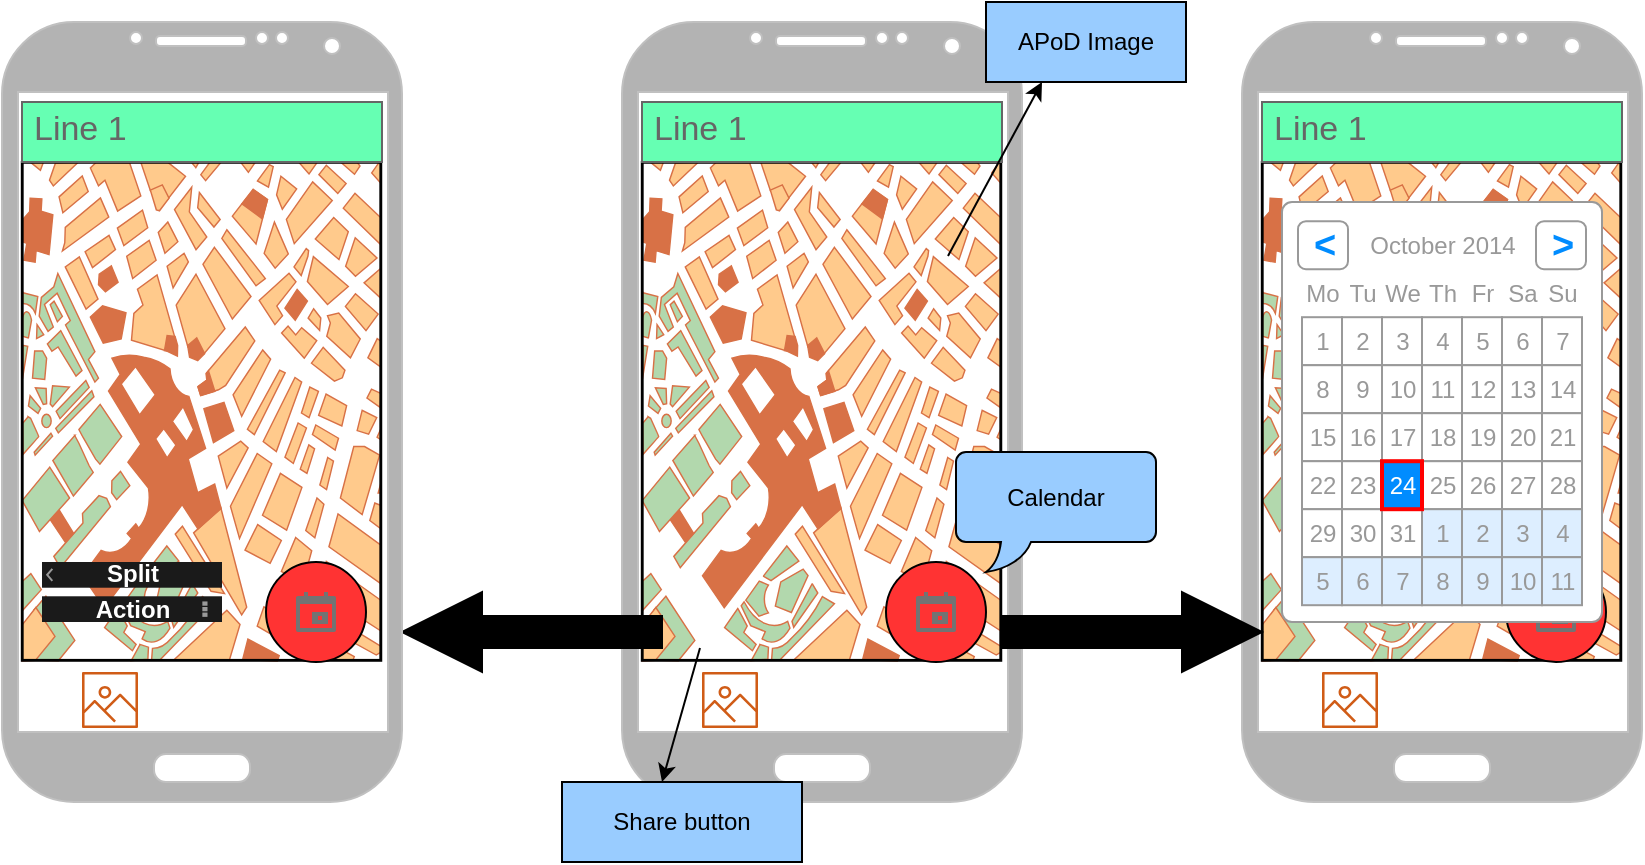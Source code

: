 <mxfile version="12.6.2" type="github">
  <diagram id="GMiIaLmrmH-sFvdItDLf" name="Page-1">
    <mxGraphModel dx="1718" dy="482" grid="1" gridSize="10" guides="1" tooltips="1" connect="1" arrows="1" fold="1" page="1" pageScale="1" pageWidth="850" pageHeight="1100" math="0" shadow="0">
      <root>
        <mxCell id="0"/>
        <mxCell id="1" parent="0"/>
        <mxCell id="Eroy5vExTZT6iTykI3cA-1" value="" style="verticalLabelPosition=bottom;verticalAlign=top;html=1;shadow=0;dashed=0;strokeWidth=1;shape=mxgraph.android.phone2;strokeColor=#c0c0c0;fillColor=#B3B3B3;" parent="1" vertex="1">
          <mxGeometry x="70" y="220" width="200" height="390" as="geometry"/>
        </mxCell>
        <mxCell id="Eroy5vExTZT6iTykI3cA-3" value="" style="verticalLabelPosition=bottom;shadow=0;dashed=0;align=center;html=1;verticalAlign=top;strokeWidth=1;shape=mxgraph.mockup.misc.map;fillColor=#B3B3B3;" parent="1" vertex="1">
          <mxGeometry x="80" y="290" width="180" height="250" as="geometry"/>
        </mxCell>
        <mxCell id="Eroy5vExTZT6iTykI3cA-4" value="Line 1" style="strokeWidth=1;shadow=0;dashed=0;align=center;html=1;shape=mxgraph.mockup.text.textBox;fontColor=#666666;align=left;fontSize=17;spacingLeft=4;spacingTop=-3;strokeColor=#666666;mainText=;fillColor=#66FFB3;" parent="1" vertex="1">
          <mxGeometry x="80" y="260" width="180" height="30" as="geometry"/>
        </mxCell>
        <mxCell id="Eroy5vExTZT6iTykI3cA-6" value="" style="shape=mxgraph.bpmn.shape;html=1;verticalLabelPosition=bottom;labelBackgroundColor=#ffffff;verticalAlign=top;align=center;perimeter=ellipsePerimeter;outlineConnect=0;outline=standard;symbol=general;fillColor=#FF3333;" parent="1" vertex="1">
          <mxGeometry x="202" y="490" width="50" height="50" as="geometry"/>
        </mxCell>
        <mxCell id="Eroy5vExTZT6iTykI3cA-7" value="" style="outlineConnect=0;fontColor=#232F3E;gradientColor=none;fillColor=#D05C17;strokeColor=none;dashed=0;verticalLabelPosition=bottom;verticalAlign=top;align=center;html=1;fontSize=12;fontStyle=0;aspect=fixed;pointerEvents=1;shape=mxgraph.aws4.container_registry_image;" parent="1" vertex="1">
          <mxGeometry x="110" y="545" width="28" height="28" as="geometry"/>
        </mxCell>
        <mxCell id="Eroy5vExTZT6iTykI3cA-8" value="" style="shape=image;html=1;verticalAlign=top;verticalLabelPosition=bottom;labelBackgroundColor=#ffffff;imageAspect=0;aspect=fixed;image=https://cdn3.iconfinder.com/data/icons/google-material-design-icons/48/ic_dashboard_48px-128.png;fillColor=#FF3333;" parent="1" vertex="1">
          <mxGeometry x="190" y="540" width="38" height="38" as="geometry"/>
        </mxCell>
        <mxCell id="Eroy5vExTZT6iTykI3cA-9" value="" style="dashed=0;aspect=fixed;verticalLabelPosition=bottom;verticalAlign=top;align=center;shape=mxgraph.gmdl.calendar;strokeColor=none;fillColor=#737373;shadow=0;" parent="1" vertex="1">
          <mxGeometry x="217" y="505" width="20" height="20" as="geometry"/>
        </mxCell>
        <mxCell id="Eroy5vExTZT6iTykI3cA-11" value="" style="shape=image;html=1;verticalAlign=top;verticalLabelPosition=bottom;labelBackgroundColor=#ffffff;imageAspect=0;aspect=fixed;image=https://cdn0.iconfinder.com/data/icons/typicons-2/24/th-menu-128.png;fillColor=#FF3333;" parent="1" vertex="1">
          <mxGeometry x="228" y="261" width="28" height="28" as="geometry"/>
        </mxCell>
        <mxCell id="Eroy5vExTZT6iTykI3cA-14" value="" style="verticalLabelPosition=bottom;verticalAlign=top;html=1;shadow=0;dashed=0;strokeWidth=1;shape=mxgraph.android.phone2;strokeColor=#c0c0c0;fillColor=#B3B3B3;" parent="1" vertex="1">
          <mxGeometry x="380" y="220" width="200" height="390" as="geometry"/>
        </mxCell>
        <mxCell id="Eroy5vExTZT6iTykI3cA-15" value="" style="verticalLabelPosition=bottom;shadow=0;dashed=0;align=center;html=1;verticalAlign=top;strokeWidth=1;shape=mxgraph.mockup.misc.map;fillColor=#B3B3B3;" parent="1" vertex="1">
          <mxGeometry x="390" y="290" width="180" height="250" as="geometry"/>
        </mxCell>
        <mxCell id="Eroy5vExTZT6iTykI3cA-16" value="Line 1" style="strokeWidth=1;shadow=0;dashed=0;align=center;html=1;shape=mxgraph.mockup.text.textBox;fontColor=#666666;align=left;fontSize=17;spacingLeft=4;spacingTop=-3;strokeColor=#666666;mainText=;fillColor=#66FFB3;" parent="1" vertex="1">
          <mxGeometry x="390" y="260" width="180" height="30" as="geometry"/>
        </mxCell>
        <mxCell id="Eroy5vExTZT6iTykI3cA-17" value="" style="shape=mxgraph.bpmn.shape;html=1;verticalLabelPosition=bottom;labelBackgroundColor=#ffffff;verticalAlign=top;align=center;perimeter=ellipsePerimeter;outlineConnect=0;outline=standard;symbol=general;fillColor=#FF3333;" parent="1" vertex="1">
          <mxGeometry x="512" y="490" width="50" height="50" as="geometry"/>
        </mxCell>
        <mxCell id="Eroy5vExTZT6iTykI3cA-18" value="" style="outlineConnect=0;fontColor=#232F3E;gradientColor=none;fillColor=#D05C17;strokeColor=none;dashed=0;verticalLabelPosition=bottom;verticalAlign=top;align=center;html=1;fontSize=12;fontStyle=0;aspect=fixed;pointerEvents=1;shape=mxgraph.aws4.container_registry_image;" parent="1" vertex="1">
          <mxGeometry x="420" y="545" width="28" height="28" as="geometry"/>
        </mxCell>
        <mxCell id="Eroy5vExTZT6iTykI3cA-19" value="" style="shape=image;html=1;verticalAlign=top;verticalLabelPosition=bottom;labelBackgroundColor=#ffffff;imageAspect=0;aspect=fixed;image=https://cdn3.iconfinder.com/data/icons/google-material-design-icons/48/ic_dashboard_48px-128.png;fillColor=#FF3333;" parent="1" vertex="1">
          <mxGeometry x="500" y="540" width="38" height="38" as="geometry"/>
        </mxCell>
        <mxCell id="Eroy5vExTZT6iTykI3cA-20" value="" style="dashed=0;aspect=fixed;verticalLabelPosition=bottom;verticalAlign=top;align=center;shape=mxgraph.gmdl.calendar;strokeColor=none;fillColor=#737373;shadow=0;" parent="1" vertex="1">
          <mxGeometry x="527" y="505" width="20" height="20" as="geometry"/>
        </mxCell>
        <mxCell id="Eroy5vExTZT6iTykI3cA-21" value="" style="shape=image;html=1;verticalAlign=top;verticalLabelPosition=bottom;labelBackgroundColor=#ffffff;imageAspect=0;aspect=fixed;image=https://cdn0.iconfinder.com/data/icons/typicons-2/24/th-menu-128.png;fillColor=#FF3333;" parent="1" vertex="1">
          <mxGeometry x="538" y="261" width="28" height="28" as="geometry"/>
        </mxCell>
        <mxCell id="Eroy5vExTZT6iTykI3cA-75" value="" style="html=1;shadow=0;dashed=0;align=center;verticalAlign=middle;shape=mxgraph.arrows2.arrow;dy=0.6;dx=40;notch=0;fillColor=#000000;direction=west;" parent="1" vertex="1">
          <mxGeometry x="-40" y="505" width="130" height="40" as="geometry"/>
        </mxCell>
        <mxCell id="Eroy5vExTZT6iTykI3cA-77" value="Calendar" style="whiteSpace=wrap;html=1;shape=mxgraph.basic.roundRectCallout;dx=30;dy=15;size=5;boundedLbl=1;fillColor=#99CCFF;" parent="1" vertex="1">
          <mxGeometry x="237" y="435" width="100" height="60" as="geometry"/>
        </mxCell>
        <mxCell id="Eroy5vExTZT6iTykI3cA-78" value="" style="shape=image;html=1;verticalAlign=top;verticalLabelPosition=bottom;labelBackgroundColor=#ffffff;imageAspect=0;aspect=fixed;image=https://cdn3.iconfinder.com/data/icons/glypho-free/64/share-128.png;fillColor=#000000;" parent="1" vertex="1">
          <mxGeometry x="90" y="502" width="38" height="38" as="geometry"/>
        </mxCell>
        <mxCell id="Eroy5vExTZT6iTykI3cA-79" value="" style="verticalLabelPosition=bottom;verticalAlign=top;html=1;shadow=0;dashed=0;strokeWidth=1;shape=mxgraph.android.phone2;strokeColor=#c0c0c0;fillColor=#B3B3B3;" parent="1" vertex="1">
          <mxGeometry x="-240" y="220" width="200" height="390" as="geometry"/>
        </mxCell>
        <mxCell id="Eroy5vExTZT6iTykI3cA-80" value="" style="verticalLabelPosition=bottom;shadow=0;dashed=0;align=center;html=1;verticalAlign=top;strokeWidth=1;shape=mxgraph.mockup.misc.map;fillColor=#B3B3B3;" parent="1" vertex="1">
          <mxGeometry x="-230" y="290" width="180" height="250" as="geometry"/>
        </mxCell>
        <mxCell id="Eroy5vExTZT6iTykI3cA-81" value="Line 1" style="strokeWidth=1;shadow=0;dashed=0;align=center;html=1;shape=mxgraph.mockup.text.textBox;fontColor=#666666;align=left;fontSize=17;spacingLeft=4;spacingTop=-3;strokeColor=#666666;mainText=;fillColor=#66FFB3;" parent="1" vertex="1">
          <mxGeometry x="-230" y="260" width="180" height="30" as="geometry"/>
        </mxCell>
        <mxCell id="Eroy5vExTZT6iTykI3cA-82" value="" style="shape=mxgraph.bpmn.shape;html=1;verticalLabelPosition=bottom;labelBackgroundColor=#ffffff;verticalAlign=top;align=center;perimeter=ellipsePerimeter;outlineConnect=0;outline=standard;symbol=general;fillColor=#FF3333;" parent="1" vertex="1">
          <mxGeometry x="-108" y="490" width="50" height="50" as="geometry"/>
        </mxCell>
        <mxCell id="Eroy5vExTZT6iTykI3cA-83" value="" style="outlineConnect=0;fontColor=#232F3E;gradientColor=none;fillColor=#D05C17;strokeColor=none;dashed=0;verticalLabelPosition=bottom;verticalAlign=top;align=center;html=1;fontSize=12;fontStyle=0;aspect=fixed;pointerEvents=1;shape=mxgraph.aws4.container_registry_image;" parent="1" vertex="1">
          <mxGeometry x="-200" y="545" width="28" height="28" as="geometry"/>
        </mxCell>
        <mxCell id="Eroy5vExTZT6iTykI3cA-84" value="" style="shape=image;html=1;verticalAlign=top;verticalLabelPosition=bottom;labelBackgroundColor=#ffffff;imageAspect=0;aspect=fixed;image=https://cdn3.iconfinder.com/data/icons/google-material-design-icons/48/ic_dashboard_48px-128.png;fillColor=#FF3333;" parent="1" vertex="1">
          <mxGeometry x="-120" y="540" width="38" height="38" as="geometry"/>
        </mxCell>
        <mxCell id="Eroy5vExTZT6iTykI3cA-85" value="" style="dashed=0;aspect=fixed;verticalLabelPosition=bottom;verticalAlign=top;align=center;shape=mxgraph.gmdl.calendar;strokeColor=none;fillColor=#737373;shadow=0;" parent="1" vertex="1">
          <mxGeometry x="-93" y="505" width="20" height="20" as="geometry"/>
        </mxCell>
        <mxCell id="Eroy5vExTZT6iTykI3cA-86" value="" style="shape=image;html=1;verticalAlign=top;verticalLabelPosition=bottom;labelBackgroundColor=#ffffff;imageAspect=0;aspect=fixed;image=https://cdn0.iconfinder.com/data/icons/typicons-2/24/th-menu-128.png;fillColor=#FF3333;" parent="1" vertex="1">
          <mxGeometry x="-82" y="261" width="28" height="28" as="geometry"/>
        </mxCell>
        <mxCell id="Eroy5vExTZT6iTykI3cA-140" value="" style="shape=image;html=1;verticalAlign=top;verticalLabelPosition=bottom;labelBackgroundColor=#ffffff;imageAspect=0;aspect=fixed;image=https://cdn3.iconfinder.com/data/icons/virtual-notebook/16/button_share-128.png;fillColor=#000000;" parent="1" vertex="1">
          <mxGeometry x="-220" y="501" width="28" height="28" as="geometry"/>
        </mxCell>
        <mxCell id="Eroy5vExTZT6iTykI3cA-142" value="" style="shape=image;html=1;verticalAlign=top;verticalLabelPosition=bottom;labelBackgroundColor=#ffffff;imageAspect=0;aspect=fixed;image=https://cdn3.iconfinder.com/data/icons/virtual-notebook/16/button_share-128.png;fillColor=#000000;" parent="1" vertex="1">
          <mxGeometry x="400" y="505" width="28" height="28" as="geometry"/>
        </mxCell>
        <mxCell id="Eroy5vExTZT6iTykI3cA-22" value="" style="strokeWidth=1;shadow=0;dashed=0;align=center;html=1;shape=mxgraph.mockup.forms.rrect;rSize=5;strokeColor=#999999;fillColor=#ffffff;" parent="1" vertex="1">
          <mxGeometry x="400" y="310" width="160" height="210" as="geometry"/>
        </mxCell>
        <mxCell id="Eroy5vExTZT6iTykI3cA-23" value="October 2014" style="strokeWidth=1;shadow=0;dashed=0;align=center;html=1;shape=mxgraph.mockup.forms.anchor;fontColor=#999999;" parent="Eroy5vExTZT6iTykI3cA-22" vertex="1">
          <mxGeometry x="30" y="9.6" width="100" height="24.0" as="geometry"/>
        </mxCell>
        <mxCell id="Eroy5vExTZT6iTykI3cA-24" value="&lt;" style="strokeWidth=1;shadow=0;dashed=0;align=center;html=1;shape=mxgraph.mockup.forms.rrect;rSize=4;strokeColor=#999999;fontColor=#008cff;fontSize=19;fontStyle=1;" parent="Eroy5vExTZT6iTykI3cA-22" vertex="1">
          <mxGeometry x="8" y="9.6" width="25" height="24.0" as="geometry"/>
        </mxCell>
        <mxCell id="Eroy5vExTZT6iTykI3cA-25" value="&gt;" style="strokeWidth=1;shadow=0;dashed=0;align=center;html=1;shape=mxgraph.mockup.forms.rrect;rSize=4;strokeColor=#999999;fontColor=#008cff;fontSize=19;fontStyle=1;" parent="Eroy5vExTZT6iTykI3cA-22" vertex="1">
          <mxGeometry x="127" y="9.6" width="25" height="24.0" as="geometry"/>
        </mxCell>
        <mxCell id="Eroy5vExTZT6iTykI3cA-26" value="Mo" style="strokeWidth=1;shadow=0;dashed=0;align=center;html=1;shape=mxgraph.mockup.forms.anchor;fontColor=#999999;" parent="Eroy5vExTZT6iTykI3cA-22" vertex="1">
          <mxGeometry x="10" y="33.6" width="20" height="24.0" as="geometry"/>
        </mxCell>
        <mxCell id="Eroy5vExTZT6iTykI3cA-27" value="Tu" style="strokeWidth=1;shadow=0;dashed=0;align=center;html=1;shape=mxgraph.mockup.forms.anchor;fontColor=#999999;" parent="Eroy5vExTZT6iTykI3cA-22" vertex="1">
          <mxGeometry x="30" y="33.6" width="20" height="24.0" as="geometry"/>
        </mxCell>
        <mxCell id="Eroy5vExTZT6iTykI3cA-28" value="We" style="strokeWidth=1;shadow=0;dashed=0;align=center;html=1;shape=mxgraph.mockup.forms.anchor;fontColor=#999999;" parent="Eroy5vExTZT6iTykI3cA-22" vertex="1">
          <mxGeometry x="50" y="33.6" width="20" height="24.0" as="geometry"/>
        </mxCell>
        <mxCell id="Eroy5vExTZT6iTykI3cA-29" value="Th" style="strokeWidth=1;shadow=0;dashed=0;align=center;html=1;shape=mxgraph.mockup.forms.anchor;fontColor=#999999;" parent="Eroy5vExTZT6iTykI3cA-22" vertex="1">
          <mxGeometry x="70" y="33.6" width="20" height="24.0" as="geometry"/>
        </mxCell>
        <mxCell id="Eroy5vExTZT6iTykI3cA-30" value="Fr" style="strokeWidth=1;shadow=0;dashed=0;align=center;html=1;shape=mxgraph.mockup.forms.anchor;fontColor=#999999;" parent="Eroy5vExTZT6iTykI3cA-22" vertex="1">
          <mxGeometry x="90" y="33.6" width="20" height="24.0" as="geometry"/>
        </mxCell>
        <mxCell id="Eroy5vExTZT6iTykI3cA-31" value="Sa" style="strokeWidth=1;shadow=0;dashed=0;align=center;html=1;shape=mxgraph.mockup.forms.anchor;fontColor=#999999;" parent="Eroy5vExTZT6iTykI3cA-22" vertex="1">
          <mxGeometry x="110" y="33.6" width="20" height="24.0" as="geometry"/>
        </mxCell>
        <mxCell id="Eroy5vExTZT6iTykI3cA-32" value="Su" style="strokeWidth=1;shadow=0;dashed=0;align=center;html=1;shape=mxgraph.mockup.forms.anchor;fontColor=#999999;" parent="Eroy5vExTZT6iTykI3cA-22" vertex="1">
          <mxGeometry x="130" y="33.6" width="20" height="24.0" as="geometry"/>
        </mxCell>
        <mxCell id="Eroy5vExTZT6iTykI3cA-33" value="1" style="strokeWidth=1;shadow=0;dashed=0;align=center;html=1;shape=mxgraph.mockup.forms.rrect;rSize=0;strokeColor=#999999;fontColor=#999999;" parent="Eroy5vExTZT6iTykI3cA-22" vertex="1">
          <mxGeometry x="10" y="57.6" width="20" height="24.0" as="geometry"/>
        </mxCell>
        <mxCell id="Eroy5vExTZT6iTykI3cA-34" value="2" style="strokeWidth=1;shadow=0;dashed=0;align=center;html=1;shape=mxgraph.mockup.forms.rrect;rSize=0;strokeColor=#999999;fontColor=#999999;" parent="Eroy5vExTZT6iTykI3cA-22" vertex="1">
          <mxGeometry x="30" y="57.6" width="20" height="24.0" as="geometry"/>
        </mxCell>
        <mxCell id="Eroy5vExTZT6iTykI3cA-35" value="3" style="strokeWidth=1;shadow=0;dashed=0;align=center;html=1;shape=mxgraph.mockup.forms.rrect;rSize=0;strokeColor=#999999;fontColor=#999999;" parent="Eroy5vExTZT6iTykI3cA-22" vertex="1">
          <mxGeometry x="50" y="57.6" width="20" height="24.0" as="geometry"/>
        </mxCell>
        <mxCell id="Eroy5vExTZT6iTykI3cA-36" value="4" style="strokeWidth=1;shadow=0;dashed=0;align=center;html=1;shape=mxgraph.mockup.forms.rrect;rSize=0;strokeColor=#999999;fontColor=#999999;" parent="Eroy5vExTZT6iTykI3cA-22" vertex="1">
          <mxGeometry x="70" y="57.6" width="20" height="24.0" as="geometry"/>
        </mxCell>
        <mxCell id="Eroy5vExTZT6iTykI3cA-37" value="5" style="strokeWidth=1;shadow=0;dashed=0;align=center;html=1;shape=mxgraph.mockup.forms.rrect;rSize=0;strokeColor=#999999;fontColor=#999999;" parent="Eroy5vExTZT6iTykI3cA-22" vertex="1">
          <mxGeometry x="90" y="57.6" width="20" height="24.0" as="geometry"/>
        </mxCell>
        <mxCell id="Eroy5vExTZT6iTykI3cA-38" value="6" style="strokeWidth=1;shadow=0;dashed=0;align=center;html=1;shape=mxgraph.mockup.forms.rrect;rSize=0;strokeColor=#999999;fontColor=#999999;" parent="Eroy5vExTZT6iTykI3cA-22" vertex="1">
          <mxGeometry x="110" y="57.6" width="20" height="24.0" as="geometry"/>
        </mxCell>
        <mxCell id="Eroy5vExTZT6iTykI3cA-39" value="7" style="strokeWidth=1;shadow=0;dashed=0;align=center;html=1;shape=mxgraph.mockup.forms.rrect;rSize=0;strokeColor=#999999;fontColor=#999999;" parent="Eroy5vExTZT6iTykI3cA-22" vertex="1">
          <mxGeometry x="130" y="57.6" width="20" height="24.0" as="geometry"/>
        </mxCell>
        <mxCell id="Eroy5vExTZT6iTykI3cA-40" value="8" style="strokeWidth=1;shadow=0;dashed=0;align=center;html=1;shape=mxgraph.mockup.forms.rrect;rSize=0;strokeColor=#999999;fontColor=#999999;" parent="Eroy5vExTZT6iTykI3cA-22" vertex="1">
          <mxGeometry x="10" y="81.6" width="20" height="24.0" as="geometry"/>
        </mxCell>
        <mxCell id="Eroy5vExTZT6iTykI3cA-41" value="9" style="strokeWidth=1;shadow=0;dashed=0;align=center;html=1;shape=mxgraph.mockup.forms.rrect;rSize=0;strokeColor=#999999;fontColor=#999999;" parent="Eroy5vExTZT6iTykI3cA-22" vertex="1">
          <mxGeometry x="30" y="81.6" width="20" height="24.0" as="geometry"/>
        </mxCell>
        <mxCell id="Eroy5vExTZT6iTykI3cA-42" value="10" style="strokeWidth=1;shadow=0;dashed=0;align=center;html=1;shape=mxgraph.mockup.forms.rrect;rSize=0;strokeColor=#999999;fontColor=#999999;" parent="Eroy5vExTZT6iTykI3cA-22" vertex="1">
          <mxGeometry x="50" y="81.6" width="20" height="24.0" as="geometry"/>
        </mxCell>
        <mxCell id="Eroy5vExTZT6iTykI3cA-43" value="11" style="strokeWidth=1;shadow=0;dashed=0;align=center;html=1;shape=mxgraph.mockup.forms.rrect;rSize=0;strokeColor=#999999;fontColor=#999999;" parent="Eroy5vExTZT6iTykI3cA-22" vertex="1">
          <mxGeometry x="70" y="81.6" width="20" height="24.0" as="geometry"/>
        </mxCell>
        <mxCell id="Eroy5vExTZT6iTykI3cA-44" value="12" style="strokeWidth=1;shadow=0;dashed=0;align=center;html=1;shape=mxgraph.mockup.forms.rrect;rSize=0;strokeColor=#999999;fontColor=#999999;" parent="Eroy5vExTZT6iTykI3cA-22" vertex="1">
          <mxGeometry x="90" y="81.6" width="20" height="24.0" as="geometry"/>
        </mxCell>
        <mxCell id="Eroy5vExTZT6iTykI3cA-45" value="13" style="strokeWidth=1;shadow=0;dashed=0;align=center;html=1;shape=mxgraph.mockup.forms.rrect;rSize=0;strokeColor=#999999;fontColor=#999999;" parent="Eroy5vExTZT6iTykI3cA-22" vertex="1">
          <mxGeometry x="110" y="81.6" width="20" height="24.0" as="geometry"/>
        </mxCell>
        <mxCell id="Eroy5vExTZT6iTykI3cA-46" value="14" style="strokeWidth=1;shadow=0;dashed=0;align=center;html=1;shape=mxgraph.mockup.forms.rrect;rSize=0;strokeColor=#999999;fontColor=#999999;" parent="Eroy5vExTZT6iTykI3cA-22" vertex="1">
          <mxGeometry x="130" y="81.6" width="20" height="24.0" as="geometry"/>
        </mxCell>
        <mxCell id="Eroy5vExTZT6iTykI3cA-47" value="15" style="strokeWidth=1;shadow=0;dashed=0;align=center;html=1;shape=mxgraph.mockup.forms.rrect;rSize=0;strokeColor=#999999;fontColor=#999999;" parent="Eroy5vExTZT6iTykI3cA-22" vertex="1">
          <mxGeometry x="10" y="105.6" width="20" height="24.0" as="geometry"/>
        </mxCell>
        <mxCell id="Eroy5vExTZT6iTykI3cA-48" value="16" style="strokeWidth=1;shadow=0;dashed=0;align=center;html=1;shape=mxgraph.mockup.forms.rrect;rSize=0;strokeColor=#999999;fontColor=#999999;" parent="Eroy5vExTZT6iTykI3cA-22" vertex="1">
          <mxGeometry x="30" y="105.6" width="20" height="24.0" as="geometry"/>
        </mxCell>
        <mxCell id="Eroy5vExTZT6iTykI3cA-49" value="17" style="strokeWidth=1;shadow=0;dashed=0;align=center;html=1;shape=mxgraph.mockup.forms.rrect;rSize=0;strokeColor=#999999;fontColor=#999999;" parent="Eroy5vExTZT6iTykI3cA-22" vertex="1">
          <mxGeometry x="50" y="105.6" width="20" height="24.0" as="geometry"/>
        </mxCell>
        <mxCell id="Eroy5vExTZT6iTykI3cA-50" value="18" style="strokeWidth=1;shadow=0;dashed=0;align=center;html=1;shape=mxgraph.mockup.forms.rrect;rSize=0;strokeColor=#999999;fontColor=#999999;" parent="Eroy5vExTZT6iTykI3cA-22" vertex="1">
          <mxGeometry x="70" y="105.6" width="20" height="24.0" as="geometry"/>
        </mxCell>
        <mxCell id="Eroy5vExTZT6iTykI3cA-51" value="19" style="strokeWidth=1;shadow=0;dashed=0;align=center;html=1;shape=mxgraph.mockup.forms.rrect;rSize=0;strokeColor=#999999;fontColor=#999999;" parent="Eroy5vExTZT6iTykI3cA-22" vertex="1">
          <mxGeometry x="90" y="105.6" width="20" height="24.0" as="geometry"/>
        </mxCell>
        <mxCell id="Eroy5vExTZT6iTykI3cA-52" value="20" style="strokeWidth=1;shadow=0;dashed=0;align=center;html=1;shape=mxgraph.mockup.forms.rrect;rSize=0;strokeColor=#999999;fontColor=#999999;" parent="Eroy5vExTZT6iTykI3cA-22" vertex="1">
          <mxGeometry x="110" y="105.6" width="20" height="24.0" as="geometry"/>
        </mxCell>
        <mxCell id="Eroy5vExTZT6iTykI3cA-53" value="21" style="strokeWidth=1;shadow=0;dashed=0;align=center;html=1;shape=mxgraph.mockup.forms.rrect;rSize=0;strokeColor=#999999;fontColor=#999999;" parent="Eroy5vExTZT6iTykI3cA-22" vertex="1">
          <mxGeometry x="130" y="105.6" width="20" height="24.0" as="geometry"/>
        </mxCell>
        <mxCell id="Eroy5vExTZT6iTykI3cA-54" value="22" style="strokeWidth=1;shadow=0;dashed=0;align=center;html=1;shape=mxgraph.mockup.forms.rrect;rSize=0;strokeColor=#999999;fontColor=#999999;" parent="Eroy5vExTZT6iTykI3cA-22" vertex="1">
          <mxGeometry x="10" y="129.6" width="20" height="24.0" as="geometry"/>
        </mxCell>
        <mxCell id="Eroy5vExTZT6iTykI3cA-55" value="23" style="strokeWidth=1;shadow=0;dashed=0;align=center;html=1;shape=mxgraph.mockup.forms.rrect;rSize=0;strokeColor=#999999;fontColor=#999999;" parent="Eroy5vExTZT6iTykI3cA-22" vertex="1">
          <mxGeometry x="30" y="129.6" width="20" height="24.0" as="geometry"/>
        </mxCell>
        <mxCell id="Eroy5vExTZT6iTykI3cA-56" value="25" style="strokeWidth=1;shadow=0;dashed=0;align=center;html=1;shape=mxgraph.mockup.forms.rrect;rSize=0;strokeColor=#999999;fontColor=#999999;" parent="Eroy5vExTZT6iTykI3cA-22" vertex="1">
          <mxGeometry x="70" y="129.6" width="20" height="24.0" as="geometry"/>
        </mxCell>
        <mxCell id="Eroy5vExTZT6iTykI3cA-57" value="26" style="strokeWidth=1;shadow=0;dashed=0;align=center;html=1;shape=mxgraph.mockup.forms.rrect;rSize=0;strokeColor=#999999;fontColor=#999999;" parent="Eroy5vExTZT6iTykI3cA-22" vertex="1">
          <mxGeometry x="90" y="129.6" width="20" height="24.0" as="geometry"/>
        </mxCell>
        <mxCell id="Eroy5vExTZT6iTykI3cA-58" value="27" style="strokeWidth=1;shadow=0;dashed=0;align=center;html=1;shape=mxgraph.mockup.forms.rrect;rSize=0;strokeColor=#999999;fontColor=#999999;" parent="Eroy5vExTZT6iTykI3cA-22" vertex="1">
          <mxGeometry x="110" y="129.6" width="20" height="24.0" as="geometry"/>
        </mxCell>
        <mxCell id="Eroy5vExTZT6iTykI3cA-59" value="28" style="strokeWidth=1;shadow=0;dashed=0;align=center;html=1;shape=mxgraph.mockup.forms.rrect;rSize=0;strokeColor=#999999;fontColor=#999999;" parent="Eroy5vExTZT6iTykI3cA-22" vertex="1">
          <mxGeometry x="130" y="129.6" width="20" height="24.0" as="geometry"/>
        </mxCell>
        <mxCell id="Eroy5vExTZT6iTykI3cA-60" value="29" style="strokeWidth=1;shadow=0;dashed=0;align=center;html=1;shape=mxgraph.mockup.forms.rrect;rSize=0;strokeColor=#999999;fontColor=#999999;" parent="Eroy5vExTZT6iTykI3cA-22" vertex="1">
          <mxGeometry x="10" y="153.6" width="20" height="24.0" as="geometry"/>
        </mxCell>
        <mxCell id="Eroy5vExTZT6iTykI3cA-61" value="30" style="strokeWidth=1;shadow=0;dashed=0;align=center;html=1;shape=mxgraph.mockup.forms.rrect;rSize=0;strokeColor=#999999;fontColor=#999999;" parent="Eroy5vExTZT6iTykI3cA-22" vertex="1">
          <mxGeometry x="30" y="153.6" width="20" height="24.0" as="geometry"/>
        </mxCell>
        <mxCell id="Eroy5vExTZT6iTykI3cA-62" value="31" style="strokeWidth=1;shadow=0;dashed=0;align=center;html=1;shape=mxgraph.mockup.forms.rrect;rSize=0;strokeColor=#999999;fontColor=#999999;" parent="Eroy5vExTZT6iTykI3cA-22" vertex="1">
          <mxGeometry x="50" y="153.6" width="20" height="24.0" as="geometry"/>
        </mxCell>
        <mxCell id="Eroy5vExTZT6iTykI3cA-63" value="1" style="strokeWidth=1;shadow=0;dashed=0;align=center;html=1;shape=mxgraph.mockup.forms.rrect;rSize=0;strokeColor=#999999;fontColor=#999999;fillColor=#ddeeff;" parent="Eroy5vExTZT6iTykI3cA-22" vertex="1">
          <mxGeometry x="70" y="153.6" width="20" height="24.0" as="geometry"/>
        </mxCell>
        <mxCell id="Eroy5vExTZT6iTykI3cA-64" value="2" style="strokeWidth=1;shadow=0;dashed=0;align=center;html=1;shape=mxgraph.mockup.forms.rrect;rSize=0;strokeColor=#999999;fontColor=#999999;fillColor=#ddeeff;" parent="Eroy5vExTZT6iTykI3cA-22" vertex="1">
          <mxGeometry x="90" y="153.6" width="20" height="24.0" as="geometry"/>
        </mxCell>
        <mxCell id="Eroy5vExTZT6iTykI3cA-65" value="3" style="strokeWidth=1;shadow=0;dashed=0;align=center;html=1;shape=mxgraph.mockup.forms.rrect;rSize=0;strokeColor=#999999;fontColor=#999999;fillColor=#ddeeff;" parent="Eroy5vExTZT6iTykI3cA-22" vertex="1">
          <mxGeometry x="110" y="153.6" width="20" height="24.0" as="geometry"/>
        </mxCell>
        <mxCell id="Eroy5vExTZT6iTykI3cA-66" value="4" style="strokeWidth=1;shadow=0;dashed=0;align=center;html=1;shape=mxgraph.mockup.forms.rrect;rSize=0;strokeColor=#999999;fontColor=#999999;fillColor=#ddeeff;" parent="Eroy5vExTZT6iTykI3cA-22" vertex="1">
          <mxGeometry x="130" y="153.6" width="20" height="24.0" as="geometry"/>
        </mxCell>
        <mxCell id="Eroy5vExTZT6iTykI3cA-67" value="5" style="strokeWidth=1;shadow=0;dashed=0;align=center;html=1;shape=mxgraph.mockup.forms.rrect;rSize=0;strokeColor=#999999;fontColor=#999999;fillColor=#ddeeff;" parent="Eroy5vExTZT6iTykI3cA-22" vertex="1">
          <mxGeometry x="10" y="177.6" width="20" height="24.0" as="geometry"/>
        </mxCell>
        <mxCell id="Eroy5vExTZT6iTykI3cA-68" value="6" style="strokeWidth=1;shadow=0;dashed=0;align=center;html=1;shape=mxgraph.mockup.forms.rrect;rSize=0;strokeColor=#999999;fontColor=#999999;fillColor=#ddeeff;" parent="Eroy5vExTZT6iTykI3cA-22" vertex="1">
          <mxGeometry x="30" y="177.6" width="20" height="24.0" as="geometry"/>
        </mxCell>
        <mxCell id="Eroy5vExTZT6iTykI3cA-69" value="7" style="strokeWidth=1;shadow=0;dashed=0;align=center;html=1;shape=mxgraph.mockup.forms.rrect;rSize=0;strokeColor=#999999;fontColor=#999999;fillColor=#ddeeff;" parent="Eroy5vExTZT6iTykI3cA-22" vertex="1">
          <mxGeometry x="50" y="177.6" width="20" height="24.0" as="geometry"/>
        </mxCell>
        <mxCell id="Eroy5vExTZT6iTykI3cA-70" value="8" style="strokeWidth=1;shadow=0;dashed=0;align=center;html=1;shape=mxgraph.mockup.forms.rrect;rSize=0;strokeColor=#999999;fontColor=#999999;fillColor=#ddeeff;" parent="Eroy5vExTZT6iTykI3cA-22" vertex="1">
          <mxGeometry x="70" y="177.6" width="20" height="24.0" as="geometry"/>
        </mxCell>
        <mxCell id="Eroy5vExTZT6iTykI3cA-71" value="9" style="strokeWidth=1;shadow=0;dashed=0;align=center;html=1;shape=mxgraph.mockup.forms.rrect;rSize=0;strokeColor=#999999;fontColor=#999999;fillColor=#ddeeff;" parent="Eroy5vExTZT6iTykI3cA-22" vertex="1">
          <mxGeometry x="90" y="177.6" width="20" height="24.0" as="geometry"/>
        </mxCell>
        <mxCell id="Eroy5vExTZT6iTykI3cA-72" value="10" style="strokeWidth=1;shadow=0;dashed=0;align=center;html=1;shape=mxgraph.mockup.forms.rrect;rSize=0;strokeColor=#999999;fontColor=#999999;fillColor=#ddeeff;" parent="Eroy5vExTZT6iTykI3cA-22" vertex="1">
          <mxGeometry x="110" y="177.6" width="20" height="24.0" as="geometry"/>
        </mxCell>
        <mxCell id="Eroy5vExTZT6iTykI3cA-73" value="11" style="strokeWidth=1;shadow=0;dashed=0;align=center;html=1;shape=mxgraph.mockup.forms.rrect;rSize=0;strokeColor=#999999;fontColor=#999999;fillColor=#ddeeff;" parent="Eroy5vExTZT6iTykI3cA-22" vertex="1">
          <mxGeometry x="130" y="177.6" width="20" height="24.0" as="geometry"/>
        </mxCell>
        <mxCell id="Eroy5vExTZT6iTykI3cA-74" value="24" style="strokeWidth=1;shadow=0;dashed=0;align=center;html=1;shape=mxgraph.mockup.forms.rrect;rSize=0;strokeColor=#ff0000;fontColor=#ffffff;strokeWidth=2;fillColor=#008cff;" parent="Eroy5vExTZT6iTykI3cA-22" vertex="1">
          <mxGeometry x="50" y="129.6" width="20" height="24.0" as="geometry"/>
        </mxCell>
        <mxCell id="Eroy5vExTZT6iTykI3cA-145" value="" style="html=1;shadow=0;dashed=0;align=center;verticalAlign=middle;shape=mxgraph.arrows2.arrow;dy=0.6;dx=40;notch=0;fillColor=#000000;" parent="1" vertex="1">
          <mxGeometry x="260" y="505" width="130" height="40" as="geometry"/>
        </mxCell>
        <mxCell id="Eroy5vExTZT6iTykI3cA-146" value="" style="endArrow=classic;html=1;exitX=0.85;exitY=0.188;exitDx=0;exitDy=0;exitPerimeter=0;" parent="1" edge="1" source="Eroy5vExTZT6iTykI3cA-3">
          <mxGeometry width="50" height="50" relative="1" as="geometry">
            <mxPoint x="240" y="300" as="sourcePoint"/>
            <mxPoint x="280" y="250" as="targetPoint"/>
            <Array as="points"/>
          </mxGeometry>
        </mxCell>
        <mxCell id="Eroy5vExTZT6iTykI3cA-148" value="APoD Image" style="rounded=0;whiteSpace=wrap;html=1;fillColor=#99CCFF;" parent="1" vertex="1">
          <mxGeometry x="252" y="210" width="100" height="40" as="geometry"/>
        </mxCell>
        <mxCell id="Eroy5vExTZT6iTykI3cA-149" value="" style="endArrow=classic;html=1;" parent="1" edge="1">
          <mxGeometry width="50" height="50" relative="1" as="geometry">
            <mxPoint x="109" y="533" as="sourcePoint"/>
            <mxPoint x="90" y="600" as="targetPoint"/>
          </mxGeometry>
        </mxCell>
        <mxCell id="Eroy5vExTZT6iTykI3cA-150" value="Share button" style="rounded=0;whiteSpace=wrap;html=1;fillColor=#99CCFF;" parent="1" vertex="1">
          <mxGeometry x="40" y="600" width="120" height="40" as="geometry"/>
        </mxCell>
        <mxCell id="iyim1byzDr8bJ4tpWwPZ-5" value="" style="strokeWidth=1;html=1;shadow=0;dashed=0;shape=mxgraph.android.split_action_bar;fillColor=#1A1A1A;" vertex="1" parent="1">
          <mxGeometry x="-220" y="490" width="90" height="30" as="geometry"/>
        </mxCell>
        <mxCell id="iyim1byzDr8bJ4tpWwPZ-6" value="Split" style="strokeWidth=1;html=1;shadow=0;dashed=0;shape=mxgraph.android.anchor;fontStyle=1;fontColor=#ffffff;" vertex="1" parent="iyim1byzDr8bJ4tpWwPZ-5">
          <mxGeometry width="90" height="12.857" as="geometry"/>
        </mxCell>
        <mxCell id="iyim1byzDr8bJ4tpWwPZ-7" value="Action" style="strokeWidth=1;html=1;shadow=0;dashed=0;shape=mxgraph.android.anchor;fontStyle=1;fontColor=#ffffff;" vertex="1" parent="iyim1byzDr8bJ4tpWwPZ-5">
          <mxGeometry y="17.143" width="90" height="12.857" as="geometry"/>
        </mxCell>
      </root>
    </mxGraphModel>
  </diagram>
</mxfile>
